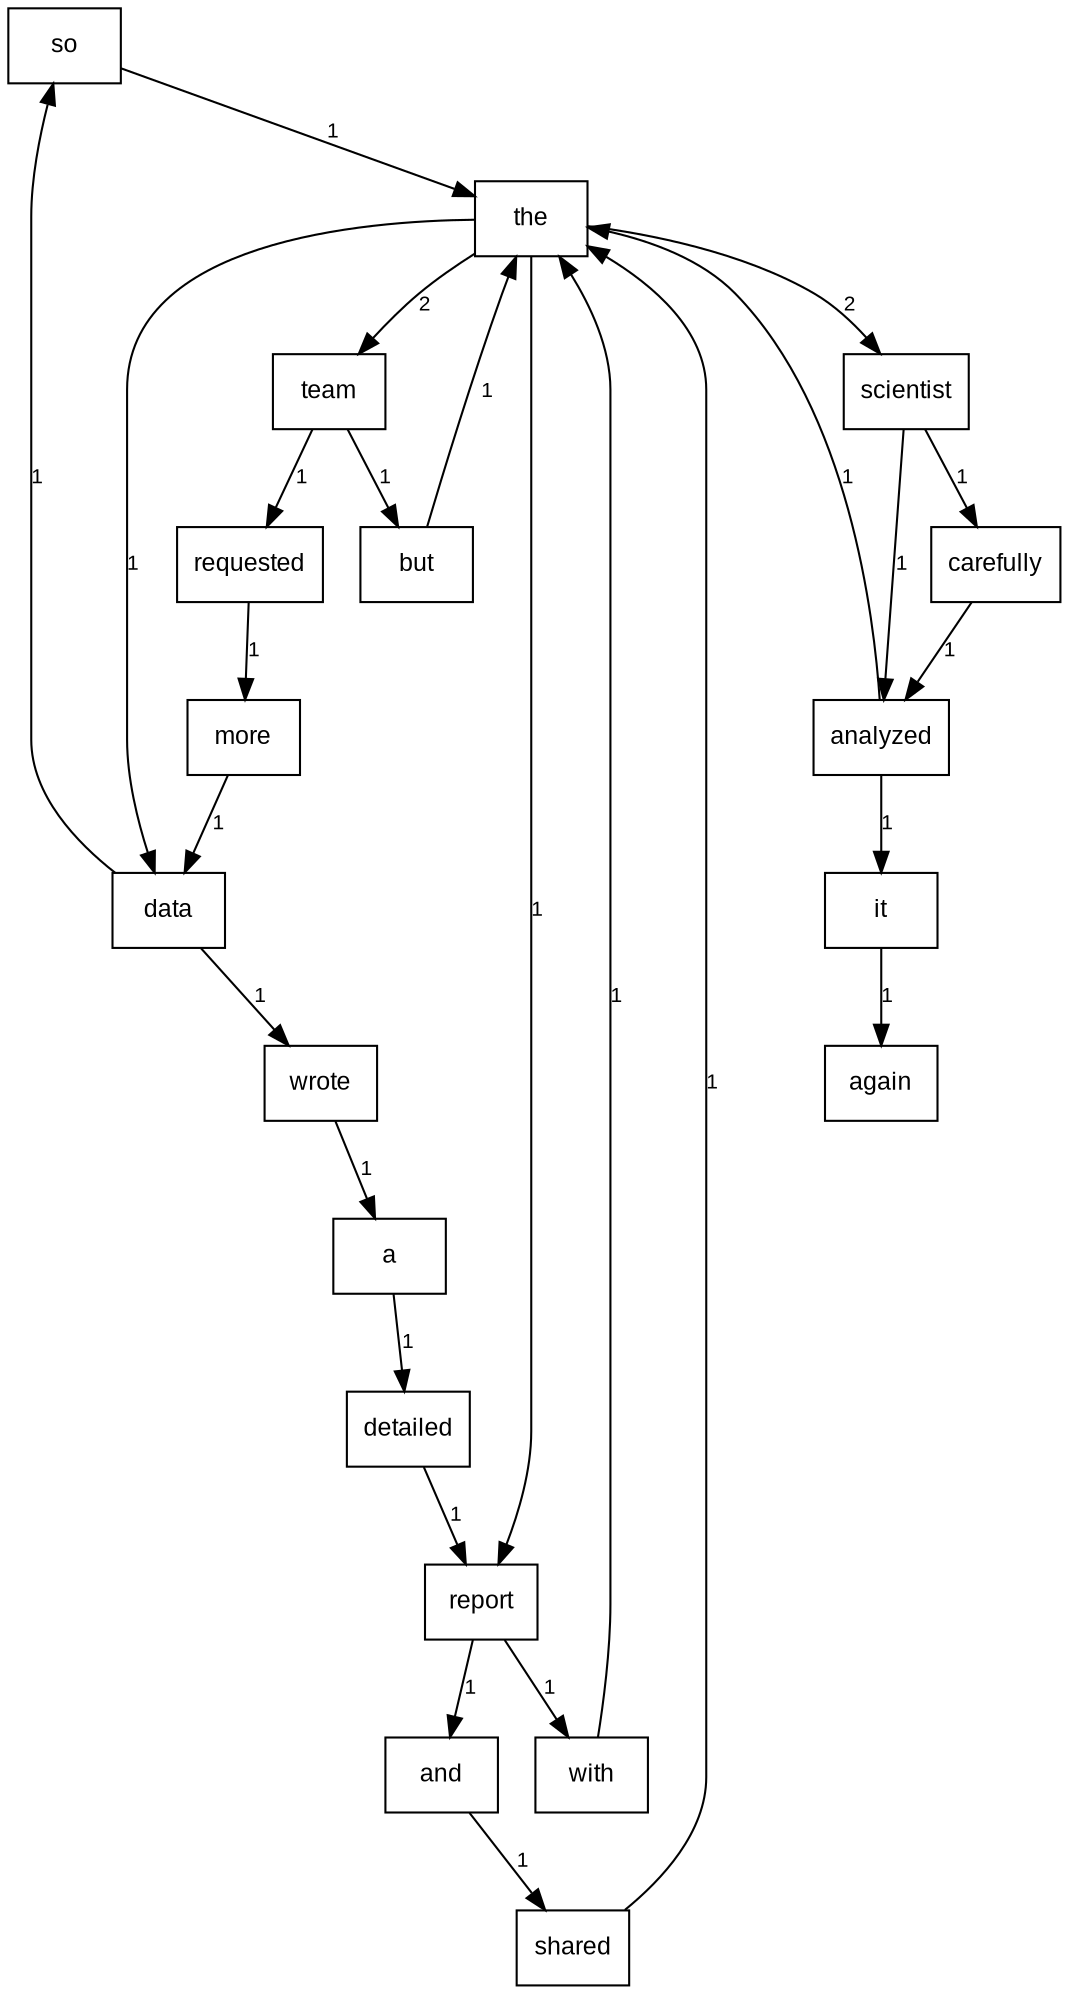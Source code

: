 digraph G {
    node [shape=box, fontname="Arial", fontsize=12];
    edge [fontname="Arial", fontsize=10];

    so;
    it;
    but;
    requested;
    the;
    scientist;
    again;
    analyzed;
    wrote;
    carefully;
    team;
    data;
    more;
    a;
    detailed;
    with;
    and;
    report;
    shared;

    so -> the [label="1"];
    it -> again [label="1"];
    but -> the [label="1"];
    requested -> more [label="1"];
    the -> team [label="2"];
    the -> report [label="1"];
    the -> data [label="1"];
    the -> scientist [label="2"];
    scientist -> analyzed [label="1"];
    scientist -> carefully [label="1"];
    analyzed -> it [label="1"];
    analyzed -> the [label="1"];
    wrote -> a [label="1"];
    carefully -> analyzed [label="1"];
    team -> requested [label="1"];
    team -> but [label="1"];
    data -> so [label="1"];
    data -> wrote [label="1"];
    more -> data [label="1"];
    a -> detailed [label="1"];
    detailed -> report [label="1"];
    with -> the [label="1"];
    and -> shared [label="1"];
    report -> with [label="1"];
    report -> and [label="1"];
    shared -> the [label="1"];
}
